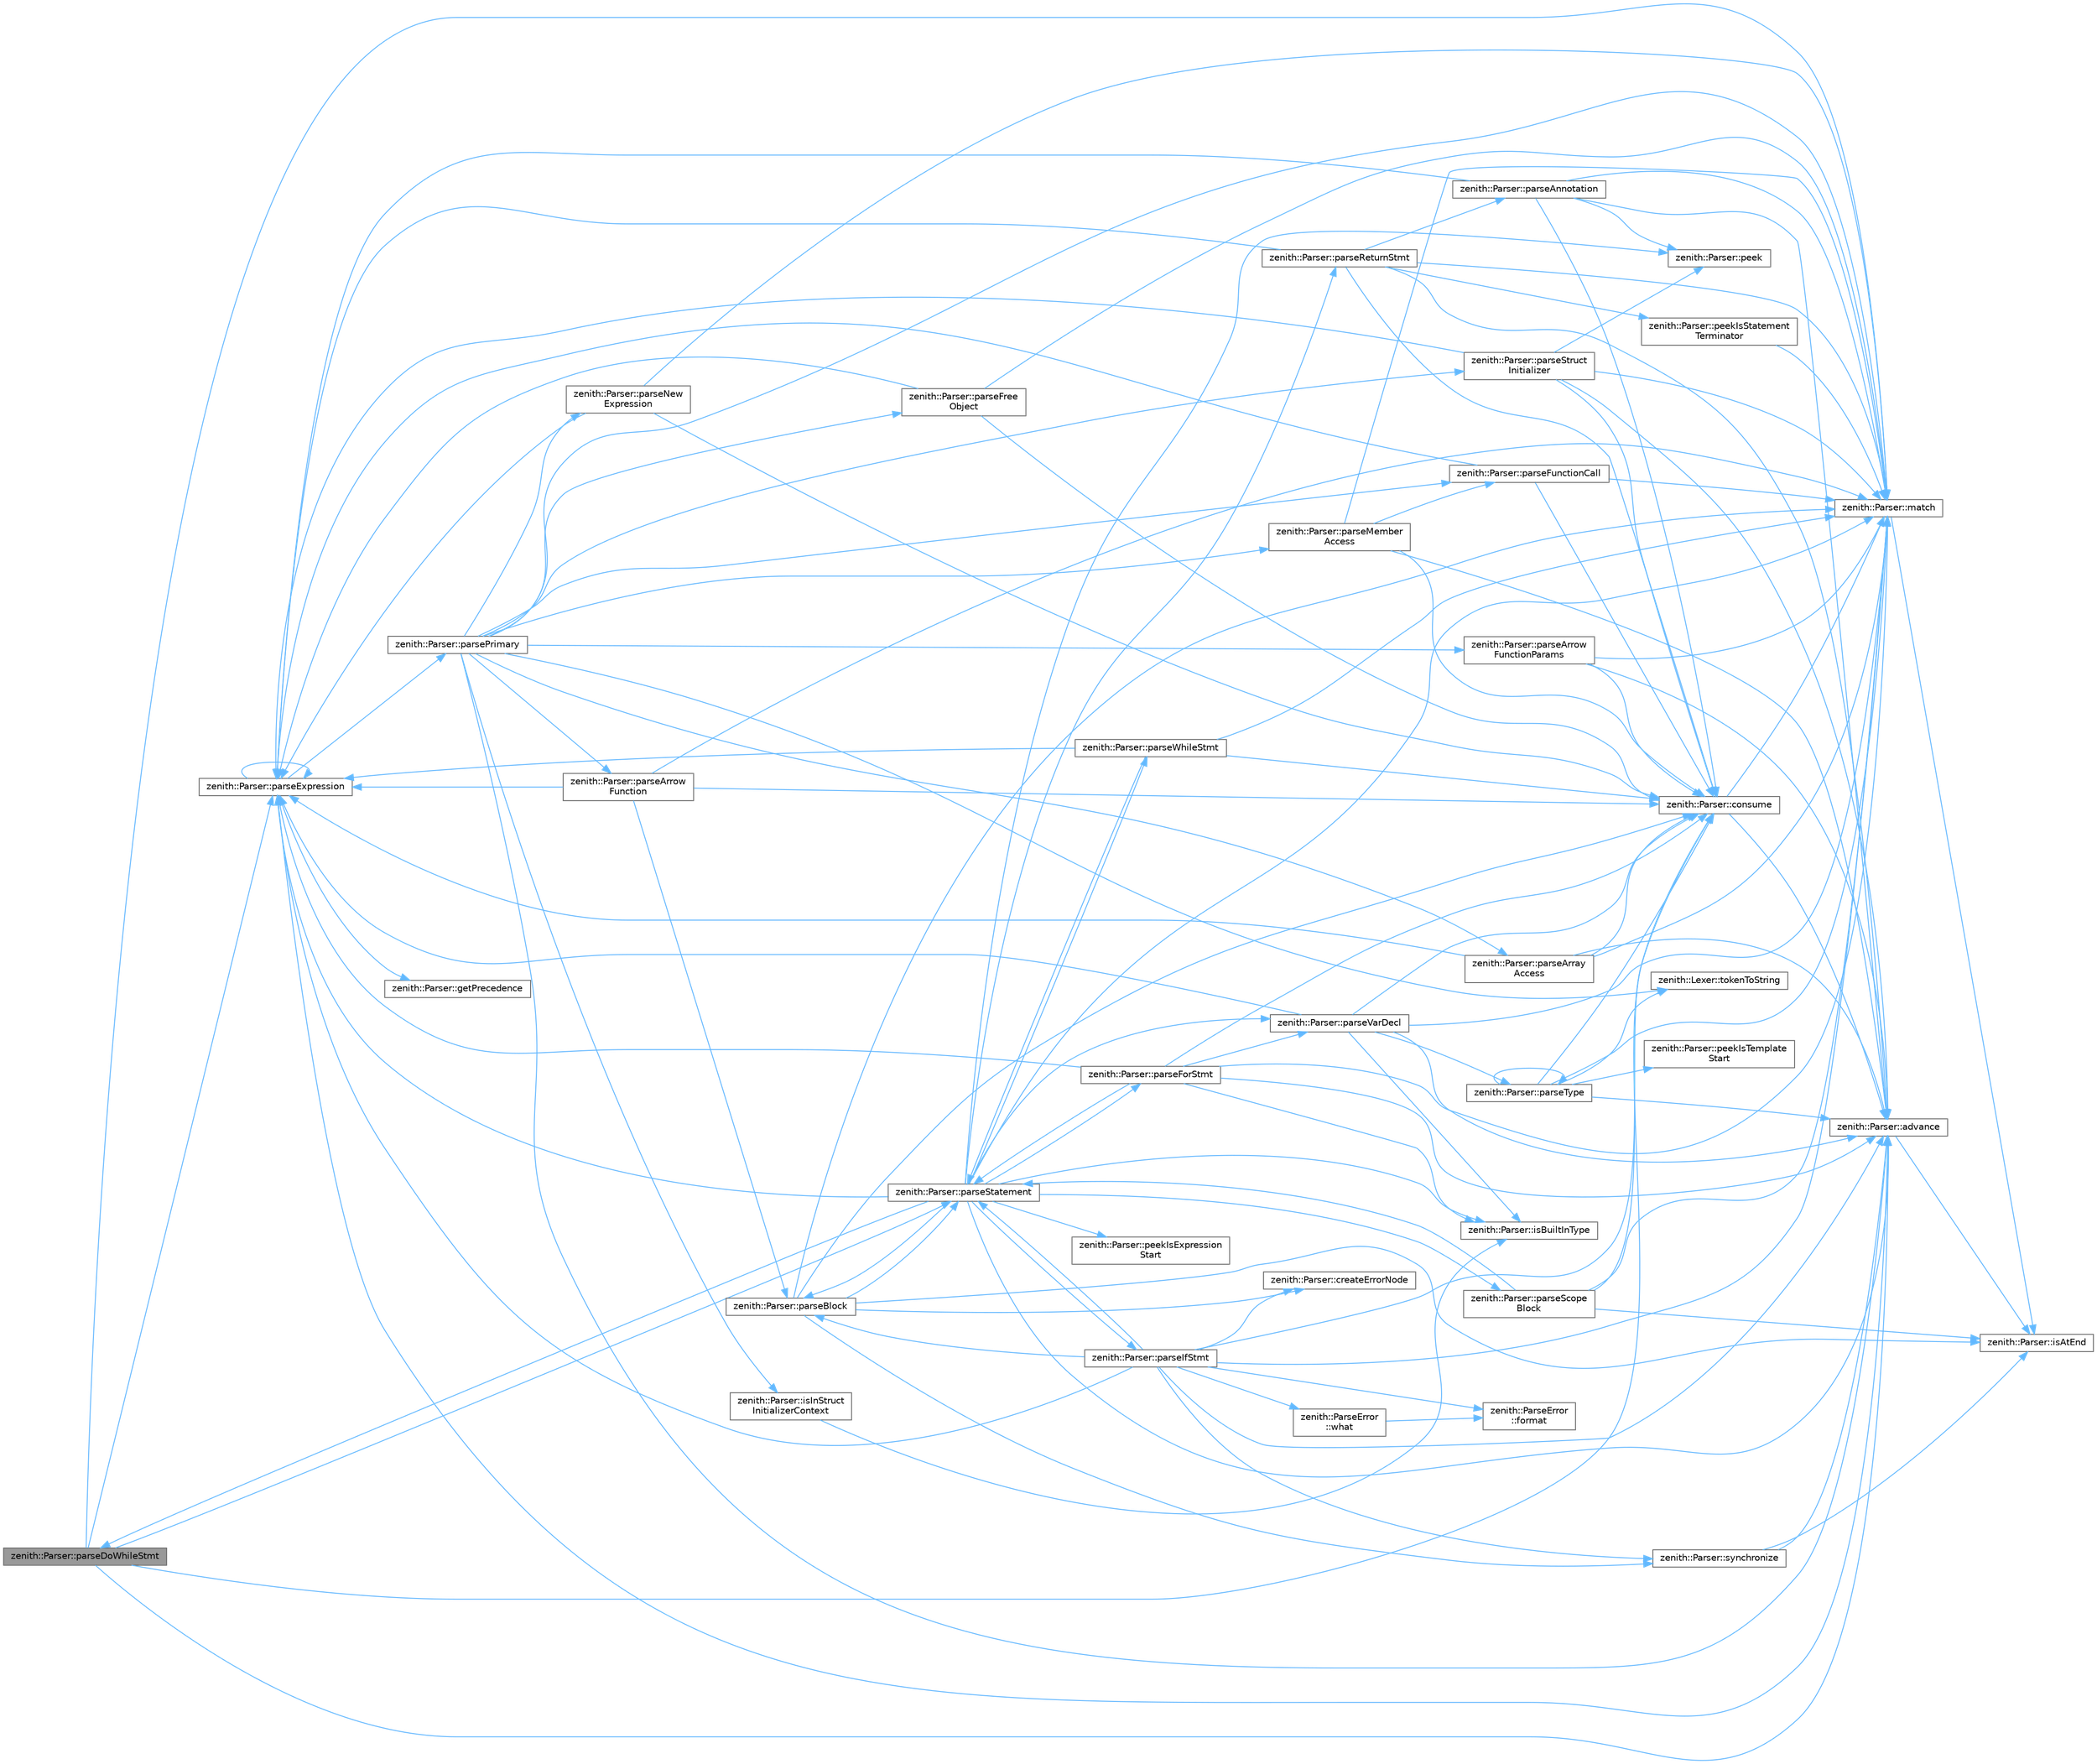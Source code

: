 digraph "zenith::Parser::parseDoWhileStmt"
{
 // LATEX_PDF_SIZE
  bgcolor="transparent";
  edge [fontname=Helvetica,fontsize=10,labelfontname=Helvetica,labelfontsize=10];
  node [fontname=Helvetica,fontsize=10,shape=box,height=0.2,width=0.4];
  rankdir="LR";
  Node1 [id="Node000001",label="zenith::Parser::parseDoWhileStmt",height=0.2,width=0.4,color="gray40", fillcolor="grey60", style="filled", fontcolor="black",tooltip=" "];
  Node1 -> Node2 [id="edge1_Node000001_Node000002",color="steelblue1",style="solid",tooltip=" "];
  Node2 [id="Node000002",label="zenith::Parser::advance",height=0.2,width=0.4,color="grey40", fillcolor="white", style="filled",URL="$classzenith_1_1_parser.html#a9639927866a398781d4c1d205da431d8",tooltip=" "];
  Node2 -> Node3 [id="edge2_Node000002_Node000003",color="steelblue1",style="solid",tooltip=" "];
  Node3 [id="Node000003",label="zenith::Parser::isAtEnd",height=0.2,width=0.4,color="grey40", fillcolor="white", style="filled",URL="$classzenith_1_1_parser.html#a7fa9d1e2197db94168ba4e2c4fd98ad1",tooltip=" "];
  Node1 -> Node4 [id="edge3_Node000001_Node000004",color="steelblue1",style="solid",tooltip=" "];
  Node4 [id="Node000004",label="zenith::Parser::consume",height=0.2,width=0.4,color="grey40", fillcolor="white", style="filled",URL="$classzenith_1_1_parser.html#a729f5bdd53b7be97e8f5f3fb28f64249",tooltip=" "];
  Node4 -> Node2 [id="edge4_Node000004_Node000002",color="steelblue1",style="solid",tooltip=" "];
  Node4 -> Node5 [id="edge5_Node000004_Node000005",color="steelblue1",style="solid",tooltip=" "];
  Node5 [id="Node000005",label="zenith::Parser::match",height=0.2,width=0.4,color="grey40", fillcolor="white", style="filled",URL="$classzenith_1_1_parser.html#a6a8b25ba2a7a7f371a02b1419121e8cb",tooltip=" "];
  Node5 -> Node3 [id="edge6_Node000005_Node000003",color="steelblue1",style="solid",tooltip=" "];
  Node1 -> Node5 [id="edge7_Node000001_Node000005",color="steelblue1",style="solid",tooltip=" "];
  Node1 -> Node6 [id="edge8_Node000001_Node000006",color="steelblue1",style="solid",tooltip=" "];
  Node6 [id="Node000006",label="zenith::Parser::parseExpression",height=0.2,width=0.4,color="grey40", fillcolor="white", style="filled",URL="$classzenith_1_1_parser.html#a239906fd51d54598f6d3dcc18d97b6b9",tooltip=" "];
  Node6 -> Node2 [id="edge9_Node000006_Node000002",color="steelblue1",style="solid",tooltip=" "];
  Node6 -> Node7 [id="edge10_Node000006_Node000007",color="steelblue1",style="solid",tooltip=" "];
  Node7 [id="Node000007",label="zenith::Parser::getPrecedence",height=0.2,width=0.4,color="grey40", fillcolor="white", style="filled",URL="$classzenith_1_1_parser.html#a5386ec516fb692a1b1ecd9058ca2c19e",tooltip=" "];
  Node6 -> Node6 [id="edge11_Node000006_Node000006",color="steelblue1",style="solid",tooltip=" "];
  Node6 -> Node8 [id="edge12_Node000006_Node000008",color="steelblue1",style="solid",tooltip=" "];
  Node8 [id="Node000008",label="zenith::Parser::parsePrimary",height=0.2,width=0.4,color="grey40", fillcolor="white", style="filled",URL="$classzenith_1_1_parser.html#a9425b18adfbb62629ae5ea654addc7cb",tooltip=" "];
  Node8 -> Node2 [id="edge13_Node000008_Node000002",color="steelblue1",style="solid",tooltip=" "];
  Node8 -> Node9 [id="edge14_Node000008_Node000009",color="steelblue1",style="solid",tooltip=" "];
  Node9 [id="Node000009",label="zenith::Parser::isInStruct\lInitializerContext",height=0.2,width=0.4,color="grey40", fillcolor="white", style="filled",URL="$classzenith_1_1_parser.html#a122c98490d526265ce1a9a2ecaf188f9",tooltip=" "];
  Node9 -> Node10 [id="edge15_Node000009_Node000010",color="steelblue1",style="solid",tooltip=" "];
  Node10 [id="Node000010",label="zenith::Parser::isBuiltInType",height=0.2,width=0.4,color="grey40", fillcolor="white", style="filled",URL="$classzenith_1_1_parser.html#a68c100d957e0a8960de2fca188e23054",tooltip=" "];
  Node8 -> Node5 [id="edge16_Node000008_Node000005",color="steelblue1",style="solid",tooltip=" "];
  Node8 -> Node11 [id="edge17_Node000008_Node000011",color="steelblue1",style="solid",tooltip=" "];
  Node11 [id="Node000011",label="zenith::Parser::parseArray\lAccess",height=0.2,width=0.4,color="grey40", fillcolor="white", style="filled",URL="$classzenith_1_1_parser.html#ad32b5cfe98f909cade9216d65b046f58",tooltip=" "];
  Node11 -> Node2 [id="edge18_Node000011_Node000002",color="steelblue1",style="solid",tooltip=" "];
  Node11 -> Node4 [id="edge19_Node000011_Node000004",color="steelblue1",style="solid",tooltip=" "];
  Node11 -> Node5 [id="edge20_Node000011_Node000005",color="steelblue1",style="solid",tooltip=" "];
  Node11 -> Node6 [id="edge21_Node000011_Node000006",color="steelblue1",style="solid",tooltip=" "];
  Node8 -> Node12 [id="edge22_Node000008_Node000012",color="steelblue1",style="solid",tooltip=" "];
  Node12 [id="Node000012",label="zenith::Parser::parseArrow\lFunction",height=0.2,width=0.4,color="grey40", fillcolor="white", style="filled",URL="$classzenith_1_1_parser.html#a7ea0f8e309ed2fbdf1a9e2ebfa2fbf8d",tooltip=" "];
  Node12 -> Node4 [id="edge23_Node000012_Node000004",color="steelblue1",style="solid",tooltip=" "];
  Node12 -> Node5 [id="edge24_Node000012_Node000005",color="steelblue1",style="solid",tooltip=" "];
  Node12 -> Node13 [id="edge25_Node000012_Node000013",color="steelblue1",style="solid",tooltip=" "];
  Node13 [id="Node000013",label="zenith::Parser::parseBlock",height=0.2,width=0.4,color="grey40", fillcolor="white", style="filled",URL="$classzenith_1_1_parser.html#afed5c18e77fc012fe5db9f9e6175e642",tooltip=" "];
  Node13 -> Node4 [id="edge26_Node000013_Node000004",color="steelblue1",style="solid",tooltip=" "];
  Node13 -> Node14 [id="edge27_Node000013_Node000014",color="steelblue1",style="solid",tooltip=" "];
  Node14 [id="Node000014",label="zenith::Parser::createErrorNode",height=0.2,width=0.4,color="grey40", fillcolor="white", style="filled",URL="$classzenith_1_1_parser.html#a6576cab9cc379e6ba26cfce915ad3de6",tooltip=" "];
  Node13 -> Node3 [id="edge28_Node000013_Node000003",color="steelblue1",style="solid",tooltip=" "];
  Node13 -> Node5 [id="edge29_Node000013_Node000005",color="steelblue1",style="solid",tooltip=" "];
  Node13 -> Node15 [id="edge30_Node000013_Node000015",color="steelblue1",style="solid",tooltip=" "];
  Node15 [id="Node000015",label="zenith::Parser::parseStatement",height=0.2,width=0.4,color="grey40", fillcolor="white", style="filled",URL="$classzenith_1_1_parser.html#ada8dc19e8cb4a0f1b37d3ef6a2eb3f9d",tooltip=" "];
  Node15 -> Node2 [id="edge31_Node000015_Node000002",color="steelblue1",style="solid",tooltip=" "];
  Node15 -> Node10 [id="edge32_Node000015_Node000010",color="steelblue1",style="solid",tooltip=" "];
  Node15 -> Node5 [id="edge33_Node000015_Node000005",color="steelblue1",style="solid",tooltip=" "];
  Node15 -> Node13 [id="edge34_Node000015_Node000013",color="steelblue1",style="solid",tooltip=" "];
  Node15 -> Node1 [id="edge35_Node000015_Node000001",color="steelblue1",style="solid",tooltip=" "];
  Node15 -> Node6 [id="edge36_Node000015_Node000006",color="steelblue1",style="solid",tooltip=" "];
  Node15 -> Node16 [id="edge37_Node000015_Node000016",color="steelblue1",style="solid",tooltip=" "];
  Node16 [id="Node000016",label="zenith::Parser::parseForStmt",height=0.2,width=0.4,color="grey40", fillcolor="white", style="filled",URL="$classzenith_1_1_parser.html#ab8ae32b49e1a7d1492f14c6b381aa52b",tooltip=" "];
  Node16 -> Node2 [id="edge38_Node000016_Node000002",color="steelblue1",style="solid",tooltip=" "];
  Node16 -> Node4 [id="edge39_Node000016_Node000004",color="steelblue1",style="solid",tooltip=" "];
  Node16 -> Node10 [id="edge40_Node000016_Node000010",color="steelblue1",style="solid",tooltip=" "];
  Node16 -> Node5 [id="edge41_Node000016_Node000005",color="steelblue1",style="solid",tooltip=" "];
  Node16 -> Node6 [id="edge42_Node000016_Node000006",color="steelblue1",style="solid",tooltip=" "];
  Node16 -> Node15 [id="edge43_Node000016_Node000015",color="steelblue1",style="solid",tooltip=" "];
  Node16 -> Node17 [id="edge44_Node000016_Node000017",color="steelblue1",style="solid",tooltip=" "];
  Node17 [id="Node000017",label="zenith::Parser::parseVarDecl",height=0.2,width=0.4,color="grey40", fillcolor="white", style="filled",URL="$classzenith_1_1_parser.html#a4846f1e07a0155bb95bfee2888cd4e49",tooltip=" "];
  Node17 -> Node2 [id="edge45_Node000017_Node000002",color="steelblue1",style="solid",tooltip=" "];
  Node17 -> Node4 [id="edge46_Node000017_Node000004",color="steelblue1",style="solid",tooltip=" "];
  Node17 -> Node10 [id="edge47_Node000017_Node000010",color="steelblue1",style="solid",tooltip=" "];
  Node17 -> Node5 [id="edge48_Node000017_Node000005",color="steelblue1",style="solid",tooltip=" "];
  Node17 -> Node6 [id="edge49_Node000017_Node000006",color="steelblue1",style="solid",tooltip=" "];
  Node17 -> Node18 [id="edge50_Node000017_Node000018",color="steelblue1",style="solid",tooltip=" "];
  Node18 [id="Node000018",label="zenith::Parser::parseType",height=0.2,width=0.4,color="grey40", fillcolor="white", style="filled",URL="$classzenith_1_1_parser.html#a62bb32082ed32f00e6071e1acc026ea1",tooltip=" "];
  Node18 -> Node2 [id="edge51_Node000018_Node000002",color="steelblue1",style="solid",tooltip=" "];
  Node18 -> Node4 [id="edge52_Node000018_Node000004",color="steelblue1",style="solid",tooltip=" "];
  Node18 -> Node5 [id="edge53_Node000018_Node000005",color="steelblue1",style="solid",tooltip=" "];
  Node18 -> Node18 [id="edge54_Node000018_Node000018",color="steelblue1",style="solid",tooltip=" "];
  Node18 -> Node19 [id="edge55_Node000018_Node000019",color="steelblue1",style="solid",tooltip=" "];
  Node19 [id="Node000019",label="zenith::Parser::peekIsTemplate\lStart",height=0.2,width=0.4,color="grey40", fillcolor="white", style="filled",URL="$classzenith_1_1_parser.html#adc6473d2aff0043321f35dfdf132f618",tooltip=" "];
  Node18 -> Node20 [id="edge56_Node000018_Node000020",color="steelblue1",style="solid",tooltip=" "];
  Node20 [id="Node000020",label="zenith::Lexer::tokenToString",height=0.2,width=0.4,color="grey40", fillcolor="white", style="filled",URL="$classzenith_1_1_lexer.html#a7265d90eb9fdc3d46aacdcf2a7e84a23",tooltip=" "];
  Node15 -> Node21 [id="edge57_Node000015_Node000021",color="steelblue1",style="solid",tooltip=" "];
  Node21 [id="Node000021",label="zenith::Parser::parseIfStmt",height=0.2,width=0.4,color="grey40", fillcolor="white", style="filled",URL="$classzenith_1_1_parser.html#a6086729ddce119c88e10fe622d069d8f",tooltip=" "];
  Node21 -> Node2 [id="edge58_Node000021_Node000002",color="steelblue1",style="solid",tooltip=" "];
  Node21 -> Node4 [id="edge59_Node000021_Node000004",color="steelblue1",style="solid",tooltip=" "];
  Node21 -> Node14 [id="edge60_Node000021_Node000014",color="steelblue1",style="solid",tooltip=" "];
  Node21 -> Node22 [id="edge61_Node000021_Node000022",color="steelblue1",style="solid",tooltip=" "];
  Node22 [id="Node000022",label="zenith::ParseError\l::format",height=0.2,width=0.4,color="grey40", fillcolor="white", style="filled",URL="$classzenith_1_1_parse_error.html#a432ddabc956004a6660137f537d2ba45",tooltip=" "];
  Node21 -> Node5 [id="edge62_Node000021_Node000005",color="steelblue1",style="solid",tooltip=" "];
  Node21 -> Node13 [id="edge63_Node000021_Node000013",color="steelblue1",style="solid",tooltip=" "];
  Node21 -> Node6 [id="edge64_Node000021_Node000006",color="steelblue1",style="solid",tooltip=" "];
  Node21 -> Node15 [id="edge65_Node000021_Node000015",color="steelblue1",style="solid",tooltip=" "];
  Node21 -> Node23 [id="edge66_Node000021_Node000023",color="steelblue1",style="solid",tooltip=" "];
  Node23 [id="Node000023",label="zenith::Parser::synchronize",height=0.2,width=0.4,color="grey40", fillcolor="white", style="filled",URL="$classzenith_1_1_parser.html#a09ca7eb4b886643cc7673062713a718f",tooltip=" "];
  Node23 -> Node2 [id="edge67_Node000023_Node000002",color="steelblue1",style="solid",tooltip=" "];
  Node23 -> Node3 [id="edge68_Node000023_Node000003",color="steelblue1",style="solid",tooltip=" "];
  Node21 -> Node24 [id="edge69_Node000021_Node000024",color="steelblue1",style="solid",tooltip=" "];
  Node24 [id="Node000024",label="zenith::ParseError\l::what",height=0.2,width=0.4,color="grey40", fillcolor="white", style="filled",URL="$classzenith_1_1_parse_error.html#a9fb114a980ca601574f4dd9cf122aa0e",tooltip=" "];
  Node24 -> Node22 [id="edge70_Node000024_Node000022",color="steelblue1",style="solid",tooltip=" "];
  Node15 -> Node25 [id="edge71_Node000015_Node000025",color="steelblue1",style="solid",tooltip=" "];
  Node25 [id="Node000025",label="zenith::Parser::parseReturnStmt",height=0.2,width=0.4,color="grey40", fillcolor="white", style="filled",URL="$classzenith_1_1_parser.html#a5e026e55d4a57bea1b5ffa7d3b5e93a8",tooltip=" "];
  Node25 -> Node2 [id="edge72_Node000025_Node000002",color="steelblue1",style="solid",tooltip=" "];
  Node25 -> Node4 [id="edge73_Node000025_Node000004",color="steelblue1",style="solid",tooltip=" "];
  Node25 -> Node5 [id="edge74_Node000025_Node000005",color="steelblue1",style="solid",tooltip=" "];
  Node25 -> Node26 [id="edge75_Node000025_Node000026",color="steelblue1",style="solid",tooltip=" "];
  Node26 [id="Node000026",label="zenith::Parser::parseAnnotation",height=0.2,width=0.4,color="grey40", fillcolor="white", style="filled",URL="$classzenith_1_1_parser.html#afff2e82900309df63d9aa89f4d3e31d6",tooltip=" "];
  Node26 -> Node2 [id="edge76_Node000026_Node000002",color="steelblue1",style="solid",tooltip=" "];
  Node26 -> Node4 [id="edge77_Node000026_Node000004",color="steelblue1",style="solid",tooltip=" "];
  Node26 -> Node5 [id="edge78_Node000026_Node000005",color="steelblue1",style="solid",tooltip=" "];
  Node26 -> Node6 [id="edge79_Node000026_Node000006",color="steelblue1",style="solid",tooltip=" "];
  Node26 -> Node27 [id="edge80_Node000026_Node000027",color="steelblue1",style="solid",tooltip=" "];
  Node27 [id="Node000027",label="zenith::Parser::peek",height=0.2,width=0.4,color="grey40", fillcolor="white", style="filled",URL="$classzenith_1_1_parser.html#a979d431c48a2bb73bd40a9fd6d65ba36",tooltip=" "];
  Node25 -> Node6 [id="edge81_Node000025_Node000006",color="steelblue1",style="solid",tooltip=" "];
  Node25 -> Node28 [id="edge82_Node000025_Node000028",color="steelblue1",style="solid",tooltip=" "];
  Node28 [id="Node000028",label="zenith::Parser::peekIsStatement\lTerminator",height=0.2,width=0.4,color="grey40", fillcolor="white", style="filled",URL="$classzenith_1_1_parser.html#a4deb3146abfbc7ce7f5a4cc973a9fc18",tooltip=" "];
  Node28 -> Node5 [id="edge83_Node000028_Node000005",color="steelblue1",style="solid",tooltip=" "];
  Node15 -> Node29 [id="edge84_Node000015_Node000029",color="steelblue1",style="solid",tooltip=" "];
  Node29 [id="Node000029",label="zenith::Parser::parseScope\lBlock",height=0.2,width=0.4,color="grey40", fillcolor="white", style="filled",URL="$classzenith_1_1_parser.html#acd4ccda2b4a409498daa93e31f2bc23f",tooltip=" "];
  Node29 -> Node4 [id="edge85_Node000029_Node000004",color="steelblue1",style="solid",tooltip=" "];
  Node29 -> Node3 [id="edge86_Node000029_Node000003",color="steelblue1",style="solid",tooltip=" "];
  Node29 -> Node5 [id="edge87_Node000029_Node000005",color="steelblue1",style="solid",tooltip=" "];
  Node29 -> Node15 [id="edge88_Node000029_Node000015",color="steelblue1",style="solid",tooltip=" "];
  Node15 -> Node17 [id="edge89_Node000015_Node000017",color="steelblue1",style="solid",tooltip=" "];
  Node15 -> Node30 [id="edge90_Node000015_Node000030",color="steelblue1",style="solid",tooltip=" "];
  Node30 [id="Node000030",label="zenith::Parser::parseWhileStmt",height=0.2,width=0.4,color="grey40", fillcolor="white", style="filled",URL="$classzenith_1_1_parser.html#a6f8fd13014d6a0e82f53ce08a8f9766d",tooltip=" "];
  Node30 -> Node4 [id="edge91_Node000030_Node000004",color="steelblue1",style="solid",tooltip=" "];
  Node30 -> Node5 [id="edge92_Node000030_Node000005",color="steelblue1",style="solid",tooltip=" "];
  Node30 -> Node6 [id="edge93_Node000030_Node000006",color="steelblue1",style="solid",tooltip=" "];
  Node30 -> Node15 [id="edge94_Node000030_Node000015",color="steelblue1",style="solid",tooltip=" "];
  Node15 -> Node27 [id="edge95_Node000015_Node000027",color="steelblue1",style="solid",tooltip=" "];
  Node15 -> Node31 [id="edge96_Node000015_Node000031",color="steelblue1",style="solid",tooltip=" "];
  Node31 [id="Node000031",label="zenith::Parser::peekIsExpression\lStart",height=0.2,width=0.4,color="grey40", fillcolor="white", style="filled",URL="$classzenith_1_1_parser.html#ad60004f6810cc28102461c948ec5bb2f",tooltip=" "];
  Node13 -> Node23 [id="edge97_Node000013_Node000023",color="steelblue1",style="solid",tooltip=" "];
  Node12 -> Node6 [id="edge98_Node000012_Node000006",color="steelblue1",style="solid",tooltip=" "];
  Node8 -> Node32 [id="edge99_Node000008_Node000032",color="steelblue1",style="solid",tooltip=" "];
  Node32 [id="Node000032",label="zenith::Parser::parseArrow\lFunctionParams",height=0.2,width=0.4,color="grey40", fillcolor="white", style="filled",URL="$classzenith_1_1_parser.html#adfd7efe9485b95d3c1d2acbcec912527",tooltip=" "];
  Node32 -> Node2 [id="edge100_Node000032_Node000002",color="steelblue1",style="solid",tooltip=" "];
  Node32 -> Node4 [id="edge101_Node000032_Node000004",color="steelblue1",style="solid",tooltip=" "];
  Node32 -> Node5 [id="edge102_Node000032_Node000005",color="steelblue1",style="solid",tooltip=" "];
  Node8 -> Node33 [id="edge103_Node000008_Node000033",color="steelblue1",style="solid",tooltip=" "];
  Node33 [id="Node000033",label="zenith::Parser::parseFree\lObject",height=0.2,width=0.4,color="grey40", fillcolor="white", style="filled",URL="$classzenith_1_1_parser.html#a697fe5477ca0023efdefd6e66f4e0a49",tooltip=" "];
  Node33 -> Node4 [id="edge104_Node000033_Node000004",color="steelblue1",style="solid",tooltip=" "];
  Node33 -> Node5 [id="edge105_Node000033_Node000005",color="steelblue1",style="solid",tooltip=" "];
  Node33 -> Node6 [id="edge106_Node000033_Node000006",color="steelblue1",style="solid",tooltip=" "];
  Node8 -> Node34 [id="edge107_Node000008_Node000034",color="steelblue1",style="solid",tooltip=" "];
  Node34 [id="Node000034",label="zenith::Parser::parseFunctionCall",height=0.2,width=0.4,color="grey40", fillcolor="white", style="filled",URL="$classzenith_1_1_parser.html#ae2442c2e624e13794605b1ff56047ee8",tooltip=" "];
  Node34 -> Node4 [id="edge108_Node000034_Node000004",color="steelblue1",style="solid",tooltip=" "];
  Node34 -> Node5 [id="edge109_Node000034_Node000005",color="steelblue1",style="solid",tooltip=" "];
  Node34 -> Node6 [id="edge110_Node000034_Node000006",color="steelblue1",style="solid",tooltip=" "];
  Node8 -> Node35 [id="edge111_Node000008_Node000035",color="steelblue1",style="solid",tooltip=" "];
  Node35 [id="Node000035",label="zenith::Parser::parseMember\lAccess",height=0.2,width=0.4,color="grey40", fillcolor="white", style="filled",URL="$classzenith_1_1_parser.html#a5f581f39453bce8e553d9d96c5c8d0d2",tooltip=" "];
  Node35 -> Node2 [id="edge112_Node000035_Node000002",color="steelblue1",style="solid",tooltip=" "];
  Node35 -> Node4 [id="edge113_Node000035_Node000004",color="steelblue1",style="solid",tooltip=" "];
  Node35 -> Node5 [id="edge114_Node000035_Node000005",color="steelblue1",style="solid",tooltip=" "];
  Node35 -> Node34 [id="edge115_Node000035_Node000034",color="steelblue1",style="solid",tooltip=" "];
  Node8 -> Node36 [id="edge116_Node000008_Node000036",color="steelblue1",style="solid",tooltip=" "];
  Node36 [id="Node000036",label="zenith::Parser::parseNew\lExpression",height=0.2,width=0.4,color="grey40", fillcolor="white", style="filled",URL="$classzenith_1_1_parser.html#aa984ed730ca80620a7033d259b6faea5",tooltip=" "];
  Node36 -> Node4 [id="edge117_Node000036_Node000004",color="steelblue1",style="solid",tooltip=" "];
  Node36 -> Node5 [id="edge118_Node000036_Node000005",color="steelblue1",style="solid",tooltip=" "];
  Node36 -> Node6 [id="edge119_Node000036_Node000006",color="steelblue1",style="solid",tooltip=" "];
  Node8 -> Node37 [id="edge120_Node000008_Node000037",color="steelblue1",style="solid",tooltip=" "];
  Node37 [id="Node000037",label="zenith::Parser::parseStruct\lInitializer",height=0.2,width=0.4,color="grey40", fillcolor="white", style="filled",URL="$classzenith_1_1_parser.html#a4646bbfa2a663abbc777ae26d44e9522",tooltip=" "];
  Node37 -> Node2 [id="edge121_Node000037_Node000002",color="steelblue1",style="solid",tooltip=" "];
  Node37 -> Node4 [id="edge122_Node000037_Node000004",color="steelblue1",style="solid",tooltip=" "];
  Node37 -> Node5 [id="edge123_Node000037_Node000005",color="steelblue1",style="solid",tooltip=" "];
  Node37 -> Node6 [id="edge124_Node000037_Node000006",color="steelblue1",style="solid",tooltip=" "];
  Node37 -> Node27 [id="edge125_Node000037_Node000027",color="steelblue1",style="solid",tooltip=" "];
  Node8 -> Node20 [id="edge126_Node000008_Node000020",color="steelblue1",style="solid",tooltip=" "];
  Node1 -> Node15 [id="edge127_Node000001_Node000015",color="steelblue1",style="solid",tooltip=" "];
}
